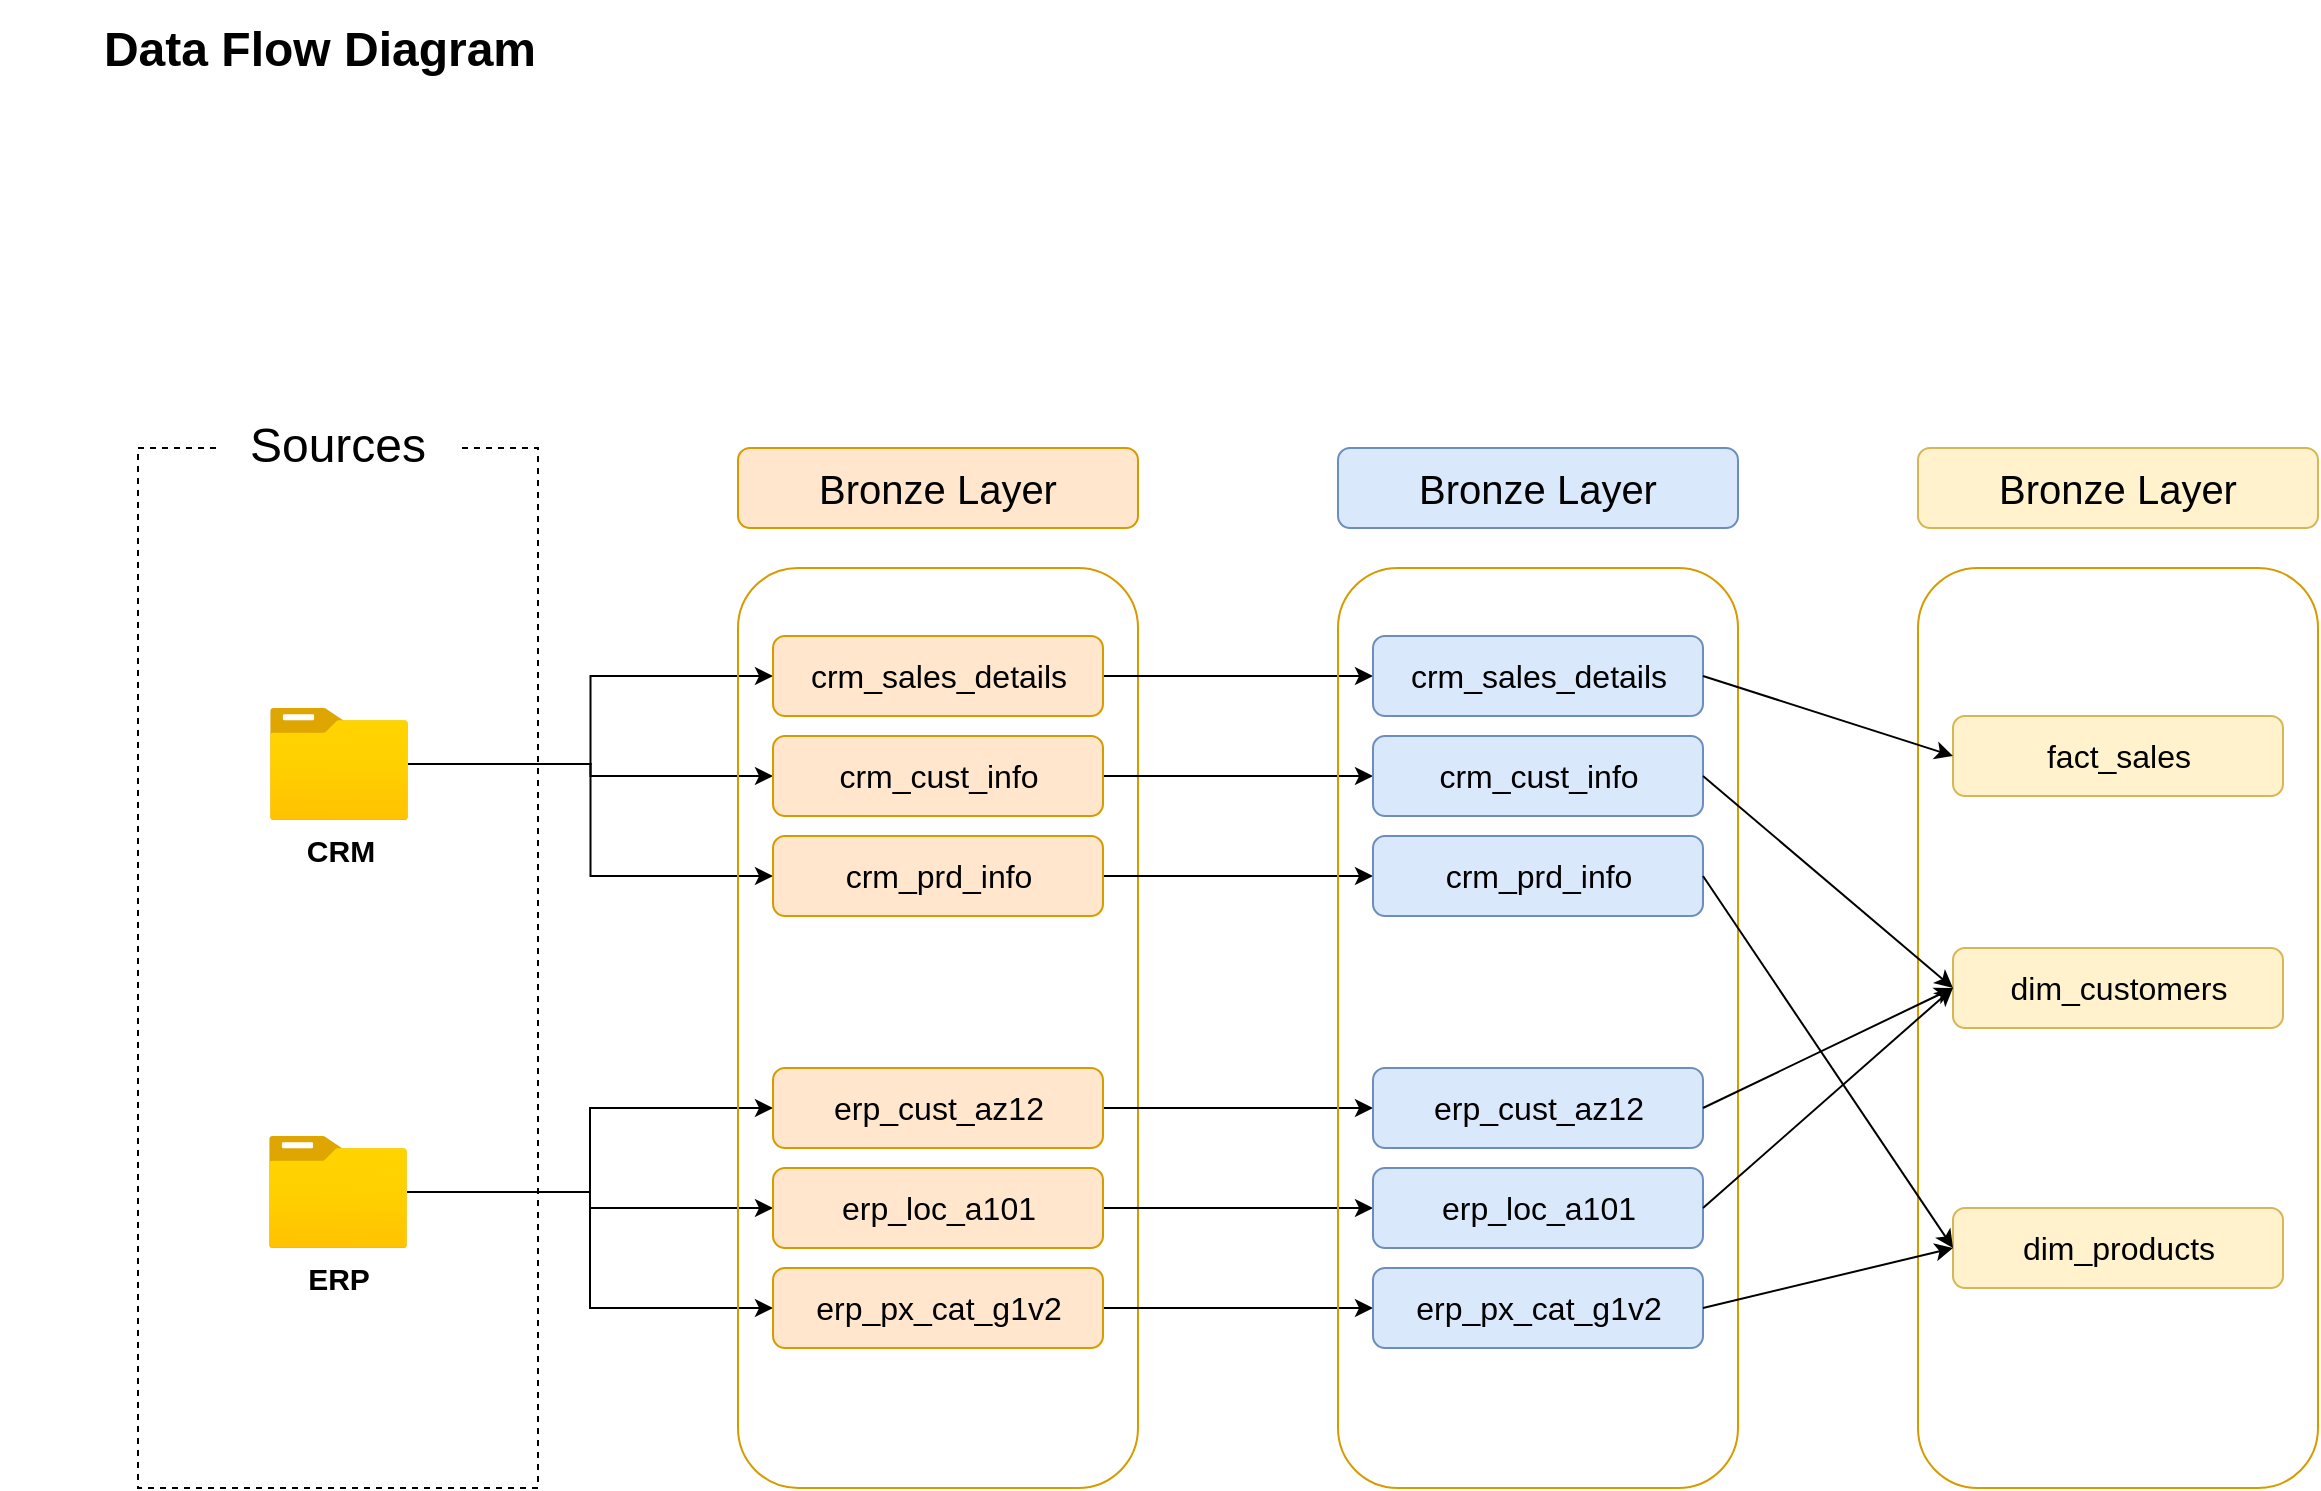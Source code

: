 <mxfile version="26.2.2">
  <diagram name="Page-1" id="Kxga5xJWImqxWq-GMgeG">
    <mxGraphModel dx="1428" dy="849" grid="1" gridSize="10" guides="1" tooltips="1" connect="1" arrows="1" fold="1" page="1" pageScale="1.5" pageWidth="850" pageHeight="1100" math="0" shadow="0">
      <root>
        <mxCell id="0" />
        <mxCell id="1" parent="0" />
        <mxCell id="wsJf7Sowr5is5FxgVv4E-1" value="Data Flow Diagram" style="text;html=1;align=center;verticalAlign=middle;whiteSpace=wrap;rounded=0;fontSize=24;fontStyle=1" parent="1" vertex="1">
          <mxGeometry x="11" y="16" width="320" height="50" as="geometry" />
        </mxCell>
        <mxCell id="wsJf7Sowr5is5FxgVv4E-2" value="" style="rounded=0;whiteSpace=wrap;html=1;fillColor=none;dashed=1;" parent="1" vertex="1">
          <mxGeometry x="80" y="240" width="200" height="520" as="geometry" />
        </mxCell>
        <mxCell id="wsJf7Sowr5is5FxgVv4E-4" value="Sources" style="rounded=0;whiteSpace=wrap;html=1;fontSize=24;strokeColor=none;" parent="1" vertex="1">
          <mxGeometry x="120" y="214" width="120" height="50" as="geometry" />
        </mxCell>
        <mxCell id="wsJf7Sowr5is5FxgVv4E-17" style="edgeStyle=orthogonalEdgeStyle;rounded=0;orthogonalLoop=1;jettySize=auto;html=1;entryX=0;entryY=0.5;entryDx=0;entryDy=0;" parent="1" source="wsJf7Sowr5is5FxgVv4E-5" target="wsJf7Sowr5is5FxgVv4E-11" edge="1">
          <mxGeometry relative="1" as="geometry" />
        </mxCell>
        <mxCell id="wsJf7Sowr5is5FxgVv4E-19" style="edgeStyle=orthogonalEdgeStyle;rounded=0;orthogonalLoop=1;jettySize=auto;html=1;entryX=0;entryY=0.5;entryDx=0;entryDy=0;" parent="1" source="wsJf7Sowr5is5FxgVv4E-5" target="wsJf7Sowr5is5FxgVv4E-12" edge="1">
          <mxGeometry relative="1" as="geometry" />
        </mxCell>
        <mxCell id="wsJf7Sowr5is5FxgVv4E-20" style="edgeStyle=orthogonalEdgeStyle;rounded=0;orthogonalLoop=1;jettySize=auto;html=1;entryX=0;entryY=0.5;entryDx=0;entryDy=0;" parent="1" source="wsJf7Sowr5is5FxgVv4E-5" target="wsJf7Sowr5is5FxgVv4E-13" edge="1">
          <mxGeometry relative="1" as="geometry" />
        </mxCell>
        <mxCell id="wsJf7Sowr5is5FxgVv4E-5" value="&lt;b&gt;&lt;font style=&quot;font-size: 15px;&quot;&gt;CRM&lt;/font&gt;&lt;/b&gt;" style="image;aspect=fixed;html=1;points=[];align=center;fontSize=12;image=img/lib/azure2/general/Folder_Blank.svg;" parent="1" vertex="1">
          <mxGeometry x="146" y="370" width="69" height="56.0" as="geometry" />
        </mxCell>
        <mxCell id="wsJf7Sowr5is5FxgVv4E-21" style="edgeStyle=orthogonalEdgeStyle;rounded=0;orthogonalLoop=1;jettySize=auto;html=1;entryX=0;entryY=0.5;entryDx=0;entryDy=0;" parent="1" source="wsJf7Sowr5is5FxgVv4E-8" target="wsJf7Sowr5is5FxgVv4E-14" edge="1">
          <mxGeometry relative="1" as="geometry" />
        </mxCell>
        <mxCell id="wsJf7Sowr5is5FxgVv4E-22" style="edgeStyle=orthogonalEdgeStyle;rounded=0;orthogonalLoop=1;jettySize=auto;html=1;entryX=0;entryY=0.5;entryDx=0;entryDy=0;" parent="1" source="wsJf7Sowr5is5FxgVv4E-8" target="wsJf7Sowr5is5FxgVv4E-15" edge="1">
          <mxGeometry relative="1" as="geometry" />
        </mxCell>
        <mxCell id="wsJf7Sowr5is5FxgVv4E-23" style="edgeStyle=orthogonalEdgeStyle;rounded=0;orthogonalLoop=1;jettySize=auto;html=1;entryX=0;entryY=0.5;entryDx=0;entryDy=0;" parent="1" source="wsJf7Sowr5is5FxgVv4E-8" target="wsJf7Sowr5is5FxgVv4E-16" edge="1">
          <mxGeometry relative="1" as="geometry" />
        </mxCell>
        <mxCell id="wsJf7Sowr5is5FxgVv4E-8" value="&lt;font style=&quot;font-size: 15px;&quot;&gt;&lt;b&gt;ERP&lt;/b&gt;&lt;/font&gt;" style="image;aspect=fixed;html=1;points=[];align=center;fontSize=12;image=img/lib/azure2/general/Folder_Blank.svg;" parent="1" vertex="1">
          <mxGeometry x="145.5" y="584" width="69" height="56.0" as="geometry" />
        </mxCell>
        <mxCell id="wsJf7Sowr5is5FxgVv4E-9" value="" style="rounded=1;whiteSpace=wrap;html=1;fillColor=none;strokeColor=#d79b00;glass=0;" parent="1" vertex="1">
          <mxGeometry x="380" y="300" width="200" height="460" as="geometry" />
        </mxCell>
        <mxCell id="wsJf7Sowr5is5FxgVv4E-10" value="Bronze Layer" style="rounded=1;whiteSpace=wrap;html=1;fontSize=20;fillColor=#ffe6cc;strokeColor=#d79b00;" parent="1" vertex="1">
          <mxGeometry x="380" y="240" width="200" height="40" as="geometry" />
        </mxCell>
        <mxCell id="YJFPs-H0CNG5sFnH-gde-9" style="edgeStyle=orthogonalEdgeStyle;rounded=0;orthogonalLoop=1;jettySize=auto;html=1;entryX=0;entryY=0.5;entryDx=0;entryDy=0;" parent="1" source="wsJf7Sowr5is5FxgVv4E-11" target="YJFPs-H0CNG5sFnH-gde-3" edge="1">
          <mxGeometry relative="1" as="geometry" />
        </mxCell>
        <mxCell id="wsJf7Sowr5is5FxgVv4E-11" value="crm_sales_details" style="rounded=1;whiteSpace=wrap;html=1;fontSize=16;fillColor=#ffe6cc;strokeColor=#d79b00;fontStyle=0" parent="1" vertex="1">
          <mxGeometry x="397.5" y="334" width="165" height="40" as="geometry" />
        </mxCell>
        <mxCell id="YJFPs-H0CNG5sFnH-gde-10" style="edgeStyle=orthogonalEdgeStyle;rounded=0;orthogonalLoop=1;jettySize=auto;html=1;entryX=0;entryY=0.5;entryDx=0;entryDy=0;" parent="1" source="wsJf7Sowr5is5FxgVv4E-12" target="YJFPs-H0CNG5sFnH-gde-4" edge="1">
          <mxGeometry relative="1" as="geometry" />
        </mxCell>
        <mxCell id="wsJf7Sowr5is5FxgVv4E-12" value="crm_cust_info" style="rounded=1;whiteSpace=wrap;html=1;fontSize=16;fillColor=#ffe6cc;strokeColor=#d79b00;fontStyle=0" parent="1" vertex="1">
          <mxGeometry x="397.5" y="384" width="165" height="40" as="geometry" />
        </mxCell>
        <mxCell id="YJFPs-H0CNG5sFnH-gde-11" style="edgeStyle=orthogonalEdgeStyle;rounded=0;orthogonalLoop=1;jettySize=auto;html=1;" parent="1" source="wsJf7Sowr5is5FxgVv4E-13" target="YJFPs-H0CNG5sFnH-gde-5" edge="1">
          <mxGeometry relative="1" as="geometry" />
        </mxCell>
        <mxCell id="wsJf7Sowr5is5FxgVv4E-13" value="crm_prd_info" style="rounded=1;whiteSpace=wrap;html=1;fontSize=16;fillColor=#ffe6cc;strokeColor=#d79b00;fontStyle=0" parent="1" vertex="1">
          <mxGeometry x="397.5" y="434" width="165" height="40" as="geometry" />
        </mxCell>
        <mxCell id="YJFPs-H0CNG5sFnH-gde-12" style="edgeStyle=orthogonalEdgeStyle;rounded=0;orthogonalLoop=1;jettySize=auto;html=1;entryX=0;entryY=0.5;entryDx=0;entryDy=0;" parent="1" source="wsJf7Sowr5is5FxgVv4E-14" target="YJFPs-H0CNG5sFnH-gde-6" edge="1">
          <mxGeometry relative="1" as="geometry" />
        </mxCell>
        <mxCell id="wsJf7Sowr5is5FxgVv4E-14" value="erp_cust_az12" style="rounded=1;whiteSpace=wrap;html=1;fontSize=16;fillColor=#ffe6cc;strokeColor=#d79b00;fontStyle=0" parent="1" vertex="1">
          <mxGeometry x="397.5" y="550" width="165" height="40" as="geometry" />
        </mxCell>
        <mxCell id="YJFPs-H0CNG5sFnH-gde-13" style="edgeStyle=orthogonalEdgeStyle;rounded=0;orthogonalLoop=1;jettySize=auto;html=1;entryX=0;entryY=0.5;entryDx=0;entryDy=0;" parent="1" source="wsJf7Sowr5is5FxgVv4E-15" target="YJFPs-H0CNG5sFnH-gde-7" edge="1">
          <mxGeometry relative="1" as="geometry" />
        </mxCell>
        <mxCell id="wsJf7Sowr5is5FxgVv4E-15" value="erp_loc_a101" style="rounded=1;whiteSpace=wrap;html=1;fontSize=16;fillColor=#ffe6cc;strokeColor=#d79b00;fontStyle=0" parent="1" vertex="1">
          <mxGeometry x="397.5" y="600" width="165" height="40" as="geometry" />
        </mxCell>
        <mxCell id="YJFPs-H0CNG5sFnH-gde-14" style="edgeStyle=orthogonalEdgeStyle;rounded=0;orthogonalLoop=1;jettySize=auto;html=1;" parent="1" source="wsJf7Sowr5is5FxgVv4E-16" target="YJFPs-H0CNG5sFnH-gde-8" edge="1">
          <mxGeometry relative="1" as="geometry" />
        </mxCell>
        <mxCell id="wsJf7Sowr5is5FxgVv4E-16" value="erp_px_cat_g1v2" style="rounded=1;whiteSpace=wrap;html=1;fontSize=16;fillColor=#ffe6cc;strokeColor=#d79b00;fontStyle=0" parent="1" vertex="1">
          <mxGeometry x="397.5" y="650" width="165" height="40" as="geometry" />
        </mxCell>
        <mxCell id="YJFPs-H0CNG5sFnH-gde-1" value="" style="rounded=1;whiteSpace=wrap;html=1;fillColor=none;strokeColor=#d79b00;glass=0;" parent="1" vertex="1">
          <mxGeometry x="680" y="300" width="200" height="460" as="geometry" />
        </mxCell>
        <mxCell id="YJFPs-H0CNG5sFnH-gde-2" value="Bronze Layer" style="rounded=1;whiteSpace=wrap;html=1;fontSize=20;fillColor=#dae8fc;strokeColor=#6c8ebf;" parent="1" vertex="1">
          <mxGeometry x="680" y="240" width="200" height="40" as="geometry" />
        </mxCell>
        <mxCell id="YJFPs-H0CNG5sFnH-gde-3" value="crm_sales_details" style="rounded=1;whiteSpace=wrap;html=1;fontSize=16;fillColor=#dae8fc;strokeColor=#6c8ebf;fontStyle=0" parent="1" vertex="1">
          <mxGeometry x="697.5" y="334" width="165" height="40" as="geometry" />
        </mxCell>
        <mxCell id="YJFPs-H0CNG5sFnH-gde-4" value="crm_cust_info" style="rounded=1;whiteSpace=wrap;html=1;fontSize=16;fillColor=#dae8fc;strokeColor=#6c8ebf;fontStyle=0" parent="1" vertex="1">
          <mxGeometry x="697.5" y="384" width="165" height="40" as="geometry" />
        </mxCell>
        <mxCell id="YJFPs-H0CNG5sFnH-gde-5" value="crm_prd_info" style="rounded=1;whiteSpace=wrap;html=1;fontSize=16;fillColor=#dae8fc;strokeColor=#6c8ebf;fontStyle=0" parent="1" vertex="1">
          <mxGeometry x="697.5" y="434" width="165" height="40" as="geometry" />
        </mxCell>
        <mxCell id="YJFPs-H0CNG5sFnH-gde-6" value="erp_cust_az12" style="rounded=1;whiteSpace=wrap;html=1;fontSize=16;fillColor=#dae8fc;strokeColor=#6c8ebf;fontStyle=0" parent="1" vertex="1">
          <mxGeometry x="697.5" y="550" width="165" height="40" as="geometry" />
        </mxCell>
        <mxCell id="YJFPs-H0CNG5sFnH-gde-7" value="erp_loc_a101" style="rounded=1;whiteSpace=wrap;html=1;fontSize=16;fillColor=#dae8fc;strokeColor=#6c8ebf;fontStyle=0" parent="1" vertex="1">
          <mxGeometry x="697.5" y="600" width="165" height="40" as="geometry" />
        </mxCell>
        <mxCell id="YJFPs-H0CNG5sFnH-gde-8" value="erp_px_cat_g1v2" style="rounded=1;whiteSpace=wrap;html=1;fontSize=16;fillColor=#dae8fc;strokeColor=#6c8ebf;fontStyle=0" parent="1" vertex="1">
          <mxGeometry x="697.5" y="650" width="165" height="40" as="geometry" />
        </mxCell>
        <mxCell id="ElNC9Q994TexnZiNm8Dz-1" value="" style="rounded=1;whiteSpace=wrap;html=1;fillColor=none;strokeColor=#d79b00;glass=0;" vertex="1" parent="1">
          <mxGeometry x="970" y="300" width="200" height="460" as="geometry" />
        </mxCell>
        <mxCell id="ElNC9Q994TexnZiNm8Dz-2" value="Bronze Layer" style="rounded=1;whiteSpace=wrap;html=1;fontSize=20;fillColor=#fff2cc;strokeColor=#d6b656;" vertex="1" parent="1">
          <mxGeometry x="970" y="240" width="200" height="40" as="geometry" />
        </mxCell>
        <mxCell id="ElNC9Q994TexnZiNm8Dz-3" value="fact_sales" style="rounded=1;whiteSpace=wrap;html=1;fontSize=16;fillColor=#fff2cc;strokeColor=#d6b656;fontStyle=0" vertex="1" parent="1">
          <mxGeometry x="987.5" y="374" width="165" height="40" as="geometry" />
        </mxCell>
        <mxCell id="ElNC9Q994TexnZiNm8Dz-4" value="dim_customers" style="rounded=1;whiteSpace=wrap;html=1;fontSize=16;fillColor=#fff2cc;strokeColor=#d6b656;fontStyle=0" vertex="1" parent="1">
          <mxGeometry x="987.5" y="490" width="165" height="40" as="geometry" />
        </mxCell>
        <mxCell id="ElNC9Q994TexnZiNm8Dz-5" value="dim_products" style="rounded=1;whiteSpace=wrap;html=1;fontSize=16;fillColor=#fff2cc;strokeColor=#d6b656;fontStyle=0" vertex="1" parent="1">
          <mxGeometry x="987.5" y="620" width="165" height="40" as="geometry" />
        </mxCell>
        <mxCell id="ElNC9Q994TexnZiNm8Dz-23" value="" style="endArrow=classic;html=1;rounded=0;exitX=1;exitY=0.5;exitDx=0;exitDy=0;entryX=0;entryY=0.5;entryDx=0;entryDy=0;" edge="1" parent="1" source="YJFPs-H0CNG5sFnH-gde-3" target="ElNC9Q994TexnZiNm8Dz-3">
          <mxGeometry width="50" height="50" relative="1" as="geometry">
            <mxPoint x="900" y="370" as="sourcePoint" />
            <mxPoint x="950" y="320" as="targetPoint" />
          </mxGeometry>
        </mxCell>
        <mxCell id="ElNC9Q994TexnZiNm8Dz-32" value="" style="endArrow=classic;html=1;rounded=0;exitX=1;exitY=0.5;exitDx=0;exitDy=0;entryX=0;entryY=0.5;entryDx=0;entryDy=0;" edge="1" parent="1" source="YJFPs-H0CNG5sFnH-gde-4" target="ElNC9Q994TexnZiNm8Dz-4">
          <mxGeometry width="50" height="50" relative="1" as="geometry">
            <mxPoint x="873" y="364" as="sourcePoint" />
            <mxPoint x="998" y="404" as="targetPoint" />
          </mxGeometry>
        </mxCell>
        <mxCell id="ElNC9Q994TexnZiNm8Dz-33" value="" style="endArrow=classic;html=1;rounded=0;exitX=1;exitY=0.5;exitDx=0;exitDy=0;entryX=0;entryY=0.5;entryDx=0;entryDy=0;" edge="1" parent="1" source="YJFPs-H0CNG5sFnH-gde-6" target="ElNC9Q994TexnZiNm8Dz-4">
          <mxGeometry width="50" height="50" relative="1" as="geometry">
            <mxPoint x="890" y="567" as="sourcePoint" />
            <mxPoint x="1015" y="673" as="targetPoint" />
          </mxGeometry>
        </mxCell>
        <mxCell id="ElNC9Q994TexnZiNm8Dz-34" value="" style="endArrow=classic;html=1;rounded=0;exitX=1;exitY=0.5;exitDx=0;exitDy=0;entryX=0;entryY=0.5;entryDx=0;entryDy=0;" edge="1" parent="1" source="YJFPs-H0CNG5sFnH-gde-7" target="ElNC9Q994TexnZiNm8Dz-4">
          <mxGeometry width="50" height="50" relative="1" as="geometry">
            <mxPoint x="873" y="580" as="sourcePoint" />
            <mxPoint x="990" y="510" as="targetPoint" />
          </mxGeometry>
        </mxCell>
        <mxCell id="ElNC9Q994TexnZiNm8Dz-35" value="" style="endArrow=classic;html=1;rounded=0;exitX=1;exitY=0.5;exitDx=0;exitDy=0;entryX=0;entryY=0.5;entryDx=0;entryDy=0;" edge="1" parent="1" source="YJFPs-H0CNG5sFnH-gde-5" target="ElNC9Q994TexnZiNm8Dz-5">
          <mxGeometry width="50" height="50" relative="1" as="geometry">
            <mxPoint x="880" y="480" as="sourcePoint" />
            <mxPoint x="1005" y="420" as="targetPoint" />
          </mxGeometry>
        </mxCell>
        <mxCell id="ElNC9Q994TexnZiNm8Dz-36" value="" style="endArrow=classic;html=1;rounded=0;exitX=1;exitY=0.5;exitDx=0;exitDy=0;entryX=0;entryY=0.5;entryDx=0;entryDy=0;" edge="1" parent="1" source="YJFPs-H0CNG5sFnH-gde-8" target="ElNC9Q994TexnZiNm8Dz-5">
          <mxGeometry width="50" height="50" relative="1" as="geometry">
            <mxPoint x="873" y="630" as="sourcePoint" />
            <mxPoint x="998" y="520" as="targetPoint" />
          </mxGeometry>
        </mxCell>
      </root>
    </mxGraphModel>
  </diagram>
</mxfile>
